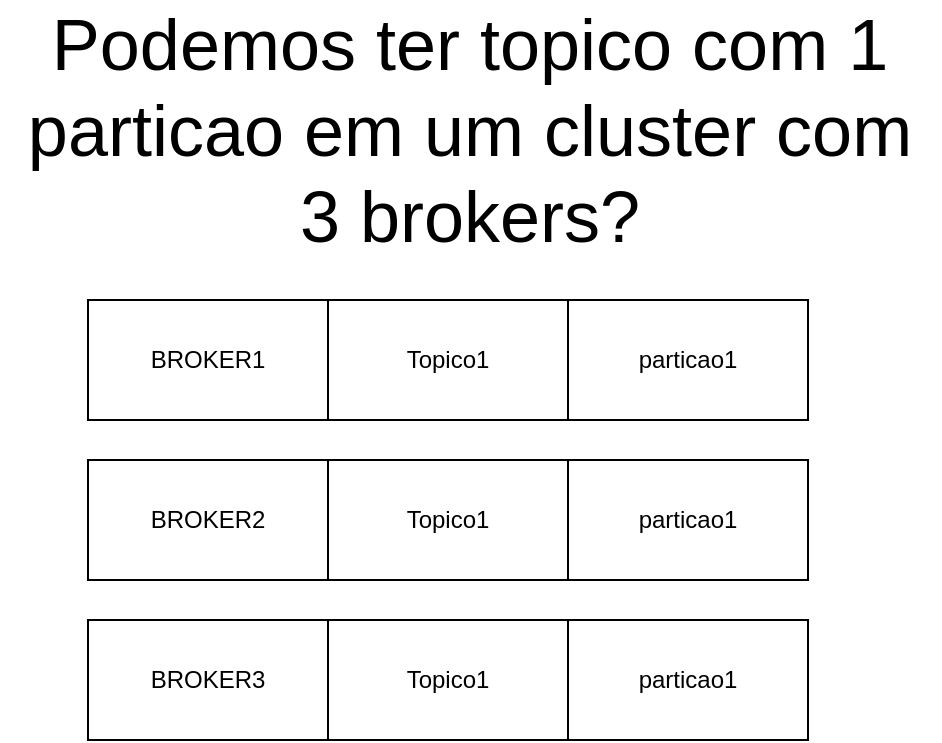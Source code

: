 <mxfile version="20.4.0" type="device" pages="2"><diagram id="9FPCppxZtGw4GR3QgbX-" name="1 particao x 3 brokers"><mxGraphModel dx="992" dy="684" grid="1" gridSize="10" guides="1" tooltips="1" connect="1" arrows="1" fold="1" page="1" pageScale="1" pageWidth="827" pageHeight="1169" math="0" shadow="0"><root><mxCell id="0"/><mxCell id="1" parent="0"/><mxCell id="hOAIrT48OIFjpRdpmmk5-1" value="BROKER1" style="rounded=0;whiteSpace=wrap;html=1;" vertex="1" parent="1"><mxGeometry x="234" y="190" width="120" height="60" as="geometry"/></mxCell><mxCell id="hOAIrT48OIFjpRdpmmk5-2" value="BROKER2" style="rounded=0;whiteSpace=wrap;html=1;" vertex="1" parent="1"><mxGeometry x="234" y="270" width="120" height="60" as="geometry"/></mxCell><mxCell id="hOAIrT48OIFjpRdpmmk5-3" value="BROKER3" style="rounded=0;whiteSpace=wrap;html=1;" vertex="1" parent="1"><mxGeometry x="234" y="350" width="120" height="60" as="geometry"/></mxCell><mxCell id="hOAIrT48OIFjpRdpmmk5-4" value="Topico1" style="rounded=0;whiteSpace=wrap;html=1;" vertex="1" parent="1"><mxGeometry x="354" y="190" width="120" height="60" as="geometry"/></mxCell><mxCell id="hOAIrT48OIFjpRdpmmk5-5" value="Topico1" style="rounded=0;whiteSpace=wrap;html=1;" vertex="1" parent="1"><mxGeometry x="354" y="270" width="120" height="60" as="geometry"/></mxCell><mxCell id="hOAIrT48OIFjpRdpmmk5-6" value="Topico1" style="rounded=0;whiteSpace=wrap;html=1;" vertex="1" parent="1"><mxGeometry x="354" y="350" width="120" height="60" as="geometry"/></mxCell><mxCell id="hOAIrT48OIFjpRdpmmk5-7" value="particao1" style="rounded=0;whiteSpace=wrap;html=1;" vertex="1" parent="1"><mxGeometry x="474" y="190" width="120" height="60" as="geometry"/></mxCell><mxCell id="hOAIrT48OIFjpRdpmmk5-8" value="particao1" style="rounded=0;whiteSpace=wrap;html=1;" vertex="1" parent="1"><mxGeometry x="474" y="270" width="120" height="60" as="geometry"/></mxCell><mxCell id="hOAIrT48OIFjpRdpmmk5-9" value="particao1" style="rounded=0;whiteSpace=wrap;html=1;" vertex="1" parent="1"><mxGeometry x="474" y="350" width="120" height="60" as="geometry"/></mxCell><mxCell id="VqutdeFkjFT4xehNM8G_-1" value="&lt;font style=&quot;font-size: 36px;&quot;&gt;Podemos ter topico com 1 particao em um cluster com 3 brokers?&lt;/font&gt;" style="text;html=1;strokeColor=none;fillColor=none;align=center;verticalAlign=middle;whiteSpace=wrap;rounded=0;labelBackgroundColor=#FFFFFF;" vertex="1" parent="1"><mxGeometry x="190" y="90" width="470" height="30" as="geometry"/></mxCell></root></mxGraphModel></diagram><diagram id="Ct38CVc6uvvcoUiUhNQR" name="consumers-grupos-distintos"><mxGraphModel dx="863" dy="595" grid="1" gridSize="10" guides="1" tooltips="1" connect="1" arrows="1" fold="1" page="1" pageScale="1" pageWidth="827" pageHeight="1169" math="0" shadow="0"><root><mxCell id="0"/><mxCell id="1" parent="0"/><mxCell id="XJ3WIPSOCgjw1UNsXlmG-1" value="Producer" style="rounded=0;whiteSpace=wrap;html=1;" vertex="1" parent="1"><mxGeometry x="20" y="300" width="120" height="60" as="geometry"/></mxCell><mxCell id="XJ3WIPSOCgjw1UNsXlmG-2" value="Topico" style="rounded=0;whiteSpace=wrap;html=1;" vertex="1" parent="1"><mxGeometry x="200" y="300" width="120" height="60" as="geometry"/></mxCell><mxCell id="XJ3WIPSOCgjw1UNsXlmG-3" value="particao1" style="rounded=0;whiteSpace=wrap;html=1;fillColor=#00FF00;" vertex="1" parent="1"><mxGeometry x="320" y="300" width="120" height="30" as="geometry"/></mxCell><mxCell id="XJ3WIPSOCgjw1UNsXlmG-4" value="consumer-group-1&lt;br&gt;(ff-order-kafka)" style="rounded=0;whiteSpace=wrap;html=1;" vertex="1" parent="1"><mxGeometry x="510" y="230" width="120" height="60" as="geometry"/></mxCell><mxCell id="XJ3WIPSOCgjw1UNsXlmG-5" value="consumer-group-2&lt;br&gt;(fi-order)[mercado]" style="rounded=0;whiteSpace=wrap;html=1;" vertex="1" parent="1"><mxGeometry x="510" y="390" width="120" height="60" as="geometry"/></mxCell><mxCell id="XJ3WIPSOCgjw1UNsXlmG-6" value="" style="endArrow=classic;html=1;rounded=0;exitX=1;exitY=0.5;exitDx=0;exitDy=0;entryX=0;entryY=0.5;entryDx=0;entryDy=0;" edge="1" parent="1" source="XJ3WIPSOCgjw1UNsXlmG-1" target="XJ3WIPSOCgjw1UNsXlmG-2"><mxGeometry width="50" height="50" relative="1" as="geometry"><mxPoint x="330" y="510" as="sourcePoint"/><mxPoint x="380" y="460" as="targetPoint"/></mxGeometry></mxCell><mxCell id="XJ3WIPSOCgjw1UNsXlmG-9" value="&lt;span style=&quot;background-color: rgb(0, 255, 0);&quot;&gt;M1&lt;/span&gt;&lt;br&gt;&lt;span style=&quot;background-color: rgb(0, 255, 255);&quot;&gt;M2&lt;/span&gt;" style="edgeLabel;html=1;align=center;verticalAlign=middle;resizable=0;points=[];" vertex="1" connectable="0" parent="XJ3WIPSOCgjw1UNsXlmG-6"><mxGeometry x="0.029" y="-1" relative="1" as="geometry"><mxPoint as="offset"/></mxGeometry></mxCell><mxCell id="XJ3WIPSOCgjw1UNsXlmG-7" value="" style="endArrow=classic;html=1;rounded=0;exitX=1;exitY=0.25;exitDx=0;exitDy=0;entryX=0;entryY=0.5;entryDx=0;entryDy=0;" edge="1" parent="1" source="XJ3WIPSOCgjw1UNsXlmG-3" target="XJ3WIPSOCgjw1UNsXlmG-4"><mxGeometry width="50" height="50" relative="1" as="geometry"><mxPoint x="400" y="269.5" as="sourcePoint"/><mxPoint x="470" y="269.5" as="targetPoint"/></mxGeometry></mxCell><mxCell id="XJ3WIPSOCgjw1UNsXlmG-10" value="&lt;span style=&quot;background-color: rgb(102, 255, 102);&quot;&gt;M1&lt;/span&gt;" style="edgeLabel;html=1;align=center;verticalAlign=middle;resizable=0;points=[];strokeColor=#CC0000;fillColor=#990000;" vertex="1" connectable="0" parent="XJ3WIPSOCgjw1UNsXlmG-7"><mxGeometry x="-0.157" y="2" relative="1" as="geometry"><mxPoint x="1" as="offset"/></mxGeometry></mxCell><mxCell id="XJ3WIPSOCgjw1UNsXlmG-8" value="" style="endArrow=classic;html=1;rounded=0;exitX=1;exitY=0.75;exitDx=0;exitDy=0;entryX=0;entryY=0.25;entryDx=0;entryDy=0;" edge="1" parent="1" source="XJ3WIPSOCgjw1UNsXlmG-3" target="XJ3WIPSOCgjw1UNsXlmG-5"><mxGeometry width="50" height="50" relative="1" as="geometry"><mxPoint x="420" y="410" as="sourcePoint"/><mxPoint x="490" y="410" as="targetPoint"/></mxGeometry></mxCell><mxCell id="XJ3WIPSOCgjw1UNsXlmG-11" value="&lt;span style=&quot;background-color: rgb(102, 255, 102);&quot;&gt;M1&lt;/span&gt;" style="edgeLabel;html=1;align=center;verticalAlign=middle;resizable=0;points=[];strokeColor=#FF0000;" vertex="1" connectable="0" parent="XJ3WIPSOCgjw1UNsXlmG-8"><mxGeometry x="-0.341" y="1" relative="1" as="geometry"><mxPoint as="offset"/></mxGeometry></mxCell><mxCell id="XJ3WIPSOCgjw1UNsXlmG-12" value="particao2" style="rounded=0;whiteSpace=wrap;html=1;fillColor=#00FFFF;" vertex="1" parent="1"><mxGeometry x="320" y="330" width="120" height="30" as="geometry"/></mxCell><mxCell id="XJ3WIPSOCgjw1UNsXlmG-13" value="" style="endArrow=classic;html=1;rounded=0;exitX=1;exitY=0.5;exitDx=0;exitDy=0;entryX=0;entryY=1;entryDx=0;entryDy=0;" edge="1" parent="1" source="XJ3WIPSOCgjw1UNsXlmG-12" target="XJ3WIPSOCgjw1UNsXlmG-4"><mxGeometry width="50" height="50" relative="1" as="geometry"><mxPoint x="500" y="347.5" as="sourcePoint"/><mxPoint x="570" y="300" as="targetPoint"/></mxGeometry></mxCell><mxCell id="XJ3WIPSOCgjw1UNsXlmG-14" value="&lt;span style=&quot;background-color: rgb(51, 255, 255);&quot;&gt;M2&lt;/span&gt;" style="edgeLabel;html=1;align=center;verticalAlign=middle;resizable=0;points=[];" vertex="1" connectable="0" parent="XJ3WIPSOCgjw1UNsXlmG-13"><mxGeometry x="-0.157" y="2" relative="1" as="geometry"><mxPoint x="1" as="offset"/></mxGeometry></mxCell><mxCell id="XJ3WIPSOCgjw1UNsXlmG-15" value="" style="endArrow=classic;html=1;rounded=0;exitX=1;exitY=0.75;exitDx=0;exitDy=0;entryX=0;entryY=0.75;entryDx=0;entryDy=0;" edge="1" parent="1" source="XJ3WIPSOCgjw1UNsXlmG-12" target="XJ3WIPSOCgjw1UNsXlmG-5"><mxGeometry width="50" height="50" relative="1" as="geometry"><mxPoint x="450" y="355" as="sourcePoint"/><mxPoint x="520" y="300" as="targetPoint"/></mxGeometry></mxCell><mxCell id="XJ3WIPSOCgjw1UNsXlmG-16" value="&lt;span style=&quot;background-color: rgb(51, 255, 255);&quot;&gt;M2&lt;/span&gt;" style="edgeLabel;html=1;align=center;verticalAlign=middle;resizable=0;points=[];" vertex="1" connectable="0" parent="XJ3WIPSOCgjw1UNsXlmG-15"><mxGeometry x="-0.157" y="2" relative="1" as="geometry"><mxPoint x="1" as="offset"/></mxGeometry></mxCell><mxCell id="XJ3WIPSOCgjw1UNsXlmG-18" value="app-1&lt;br&gt;consumer-1" style="rounded=0;whiteSpace=wrap;html=1;labelBackgroundColor=#FFFFFF;strokeColor=#000000;fillColor=#FFFFFF;" vertex="1" parent="1"><mxGeometry x="670" y="190" width="120" height="60" as="geometry"/></mxCell><mxCell id="XJ3WIPSOCgjw1UNsXlmG-19" value="app-1&lt;br&gt;consumer-2" style="rounded=0;whiteSpace=wrap;html=1;labelBackgroundColor=#FFFFFF;strokeColor=#000000;fillColor=#FFFFFF;" vertex="1" parent="1"><mxGeometry x="670" y="270" width="120" height="60" as="geometry"/></mxCell><mxCell id="XJ3WIPSOCgjw1UNsXlmG-21" value="" style="endArrow=classic;html=1;rounded=0;exitX=1;exitY=0.25;exitDx=0;exitDy=0;entryX=0;entryY=0.5;entryDx=0;entryDy=0;" edge="1" parent="1" source="XJ3WIPSOCgjw1UNsXlmG-4" target="XJ3WIPSOCgjw1UNsXlmG-18"><mxGeometry width="50" height="50" relative="1" as="geometry"><mxPoint x="580" y="217.5" as="sourcePoint"/><mxPoint x="650" y="170" as="targetPoint"/></mxGeometry></mxCell><mxCell id="XJ3WIPSOCgjw1UNsXlmG-22" value="&lt;span style=&quot;background-color: rgb(102, 255, 102);&quot;&gt;M1&lt;/span&gt;" style="edgeLabel;html=1;align=center;verticalAlign=middle;resizable=0;points=[];strokeColor=#CC0000;fillColor=#990000;" vertex="1" connectable="0" parent="XJ3WIPSOCgjw1UNsXlmG-21"><mxGeometry x="-0.157" y="2" relative="1" as="geometry"><mxPoint x="1" as="offset"/></mxGeometry></mxCell><mxCell id="XJ3WIPSOCgjw1UNsXlmG-23" value="" style="endArrow=classic;html=1;rounded=0;exitX=1;exitY=0.75;exitDx=0;exitDy=0;entryX=0;entryY=0.5;entryDx=0;entryDy=0;" edge="1" parent="1" source="XJ3WIPSOCgjw1UNsXlmG-4" target="XJ3WIPSOCgjw1UNsXlmG-19"><mxGeometry width="50" height="50" relative="1" as="geometry"><mxPoint x="560" y="360" as="sourcePoint"/><mxPoint x="630" y="305" as="targetPoint"/></mxGeometry></mxCell><mxCell id="XJ3WIPSOCgjw1UNsXlmG-24" value="&lt;span style=&quot;background-color: rgb(51, 255, 255);&quot;&gt;M2&lt;/span&gt;" style="edgeLabel;html=1;align=center;verticalAlign=middle;resizable=0;points=[];" vertex="1" connectable="0" parent="XJ3WIPSOCgjw1UNsXlmG-23"><mxGeometry x="-0.157" y="2" relative="1" as="geometry"><mxPoint x="1" as="offset"/></mxGeometry></mxCell><mxCell id="XJ3WIPSOCgjw1UNsXlmG-25" value="app-2&lt;br&gt;consumer-1" style="rounded=0;whiteSpace=wrap;html=1;labelBackgroundColor=#FFFFFF;strokeColor=#000000;fillColor=#FFFFFF;" vertex="1" parent="1"><mxGeometry x="670" y="360" width="120" height="60" as="geometry"/></mxCell><mxCell id="XJ3WIPSOCgjw1UNsXlmG-26" value="app-2&lt;br&gt;consumer-2" style="rounded=0;whiteSpace=wrap;html=1;labelBackgroundColor=#FFFFFF;strokeColor=#000000;fillColor=#FFFFFF;" vertex="1" parent="1"><mxGeometry x="670" y="440" width="120" height="60" as="geometry"/></mxCell><mxCell id="XJ3WIPSOCgjw1UNsXlmG-29" value="" style="endArrow=classic;html=1;rounded=0;exitX=1;exitY=0.25;exitDx=0;exitDy=0;entryX=0;entryY=0.5;entryDx=0;entryDy=0;" edge="1" parent="1" source="XJ3WIPSOCgjw1UNsXlmG-5" target="XJ3WIPSOCgjw1UNsXlmG-25"><mxGeometry width="50" height="50" relative="1" as="geometry"><mxPoint x="620" y="380" as="sourcePoint"/><mxPoint x="660" y="360" as="targetPoint"/></mxGeometry></mxCell><mxCell id="XJ3WIPSOCgjw1UNsXlmG-30" value="&lt;span style=&quot;background-color: rgb(102, 255, 102);&quot;&gt;M1&lt;/span&gt;" style="edgeLabel;html=1;align=center;verticalAlign=middle;resizable=0;points=[];strokeColor=#CC0000;fillColor=#990000;" vertex="1" connectable="0" parent="XJ3WIPSOCgjw1UNsXlmG-29"><mxGeometry x="-0.157" y="2" relative="1" as="geometry"><mxPoint x="1" as="offset"/></mxGeometry></mxCell><mxCell id="XJ3WIPSOCgjw1UNsXlmG-31" value="" style="endArrow=classic;html=1;rounded=0;exitX=1;exitY=0.75;exitDx=0;exitDy=0;entryX=0;entryY=0.5;entryDx=0;entryDy=0;" edge="1" parent="1" source="XJ3WIPSOCgjw1UNsXlmG-5" target="XJ3WIPSOCgjw1UNsXlmG-26"><mxGeometry width="50" height="50" relative="1" as="geometry"><mxPoint x="630" y="425" as="sourcePoint"/><mxPoint x="670" y="450" as="targetPoint"/></mxGeometry></mxCell><mxCell id="XJ3WIPSOCgjw1UNsXlmG-32" value="&lt;span style=&quot;background-color: rgb(51, 255, 255);&quot;&gt;M2&lt;/span&gt;" style="edgeLabel;html=1;align=center;verticalAlign=middle;resizable=0;points=[];" vertex="1" connectable="0" parent="XJ3WIPSOCgjw1UNsXlmG-31"><mxGeometry x="-0.157" y="2" relative="1" as="geometry"><mxPoint x="1" as="offset"/></mxGeometry></mxCell></root></mxGraphModel></diagram></mxfile>